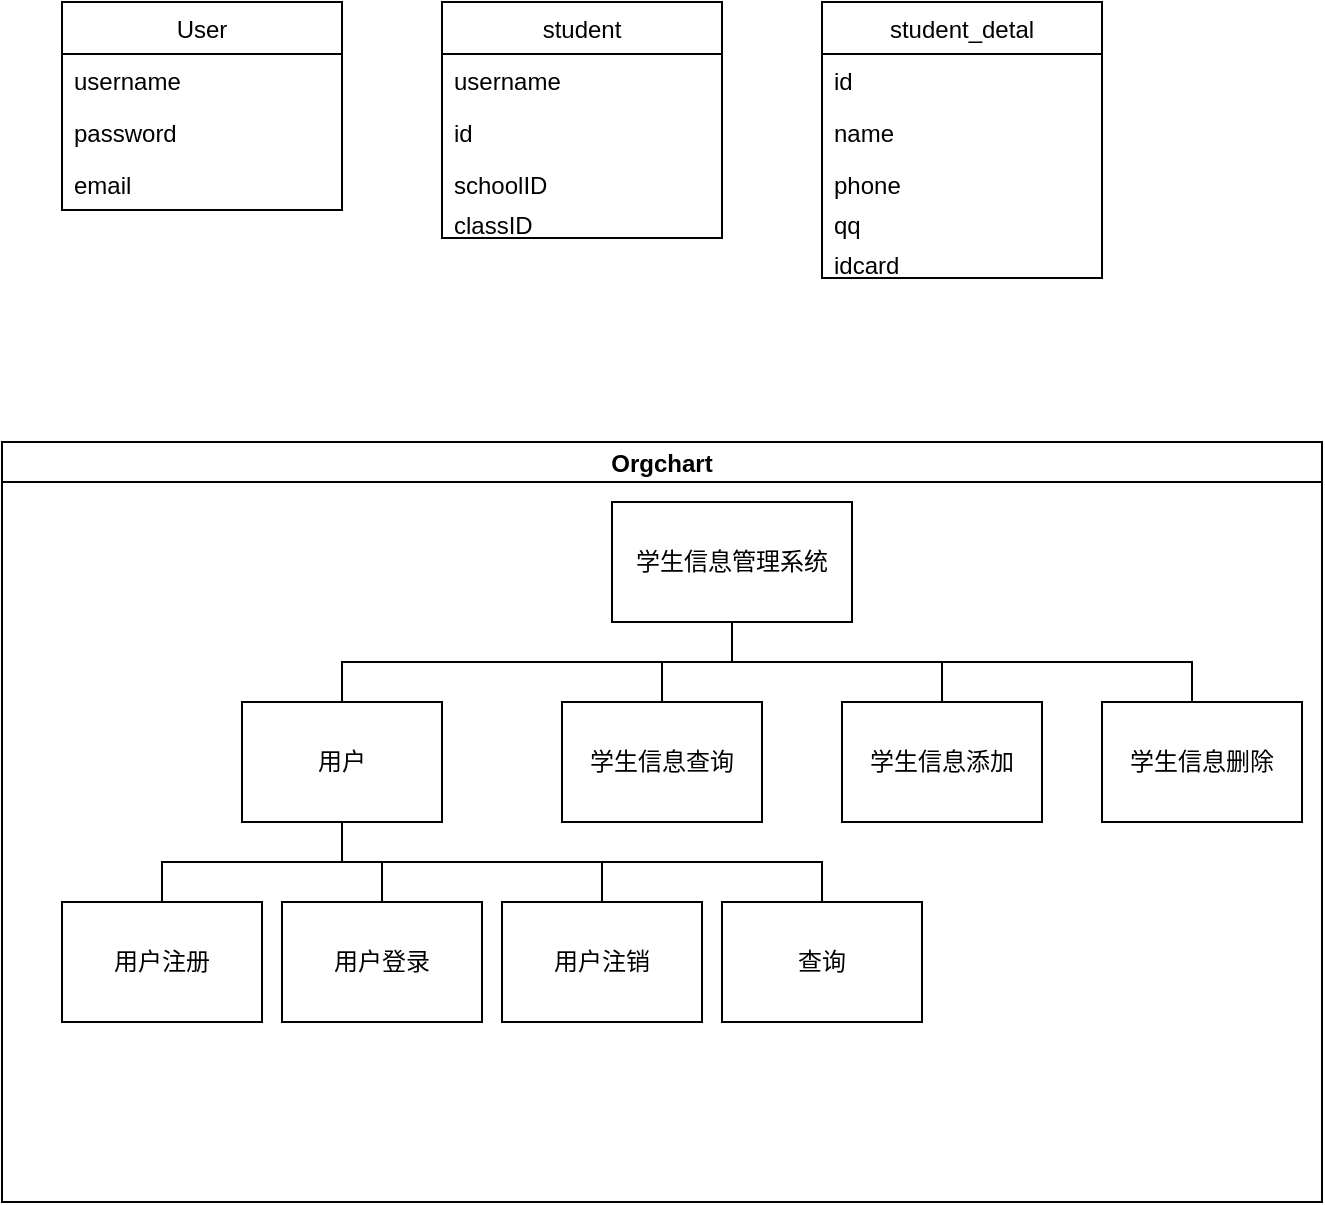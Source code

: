 <mxfile>
    <diagram id="DEsIzvHcYvWovUB4zy_y" name="第 1 页">
        <mxGraphModel dx="1316" dy="855" grid="1" gridSize="10" guides="1" tooltips="1" connect="1" arrows="1" fold="1" page="1" pageScale="1" pageWidth="827" pageHeight="1169" math="0" shadow="0">
            <root>
                <mxCell id="0"/>
                <mxCell id="1" parent="0"/>
                <mxCell id="2" value="User" style="swimlane;fontStyle=0;childLayout=stackLayout;horizontal=1;startSize=26;horizontalStack=0;resizeParent=1;resizeParentMax=0;resizeLast=0;collapsible=1;marginBottom=0;" vertex="1" parent="1">
                    <mxGeometry x="40" y="40" width="140" height="104" as="geometry"/>
                </mxCell>
                <mxCell id="3" value="username" style="text;strokeColor=none;fillColor=none;align=left;verticalAlign=top;spacingLeft=4;spacingRight=4;overflow=hidden;rotatable=0;points=[[0,0.5],[1,0.5]];portConstraint=eastwest;" vertex="1" parent="2">
                    <mxGeometry y="26" width="140" height="26" as="geometry"/>
                </mxCell>
                <mxCell id="4" value="password" style="text;strokeColor=none;fillColor=none;align=left;verticalAlign=top;spacingLeft=4;spacingRight=4;overflow=hidden;rotatable=0;points=[[0,0.5],[1,0.5]];portConstraint=eastwest;" vertex="1" parent="2">
                    <mxGeometry y="52" width="140" height="26" as="geometry"/>
                </mxCell>
                <mxCell id="5" value="email" style="text;strokeColor=none;fillColor=none;align=left;verticalAlign=top;spacingLeft=4;spacingRight=4;overflow=hidden;rotatable=0;points=[[0,0.5],[1,0.5]];portConstraint=eastwest;" vertex="1" parent="2">
                    <mxGeometry y="78" width="140" height="26" as="geometry"/>
                </mxCell>
                <mxCell id="10" value="student" style="swimlane;fontStyle=0;childLayout=stackLayout;horizontal=1;startSize=26;horizontalStack=0;resizeParent=1;resizeParentMax=0;resizeLast=0;collapsible=1;marginBottom=0;" vertex="1" parent="1">
                    <mxGeometry x="230" y="40" width="140" height="118" as="geometry"/>
                </mxCell>
                <mxCell id="11" value="username" style="text;strokeColor=none;fillColor=none;align=left;verticalAlign=top;spacingLeft=4;spacingRight=4;overflow=hidden;rotatable=0;points=[[0,0.5],[1,0.5]];portConstraint=eastwest;" vertex="1" parent="10">
                    <mxGeometry y="26" width="140" height="26" as="geometry"/>
                </mxCell>
                <mxCell id="12" value="id" style="text;strokeColor=none;fillColor=none;align=left;verticalAlign=top;spacingLeft=4;spacingRight=4;overflow=hidden;rotatable=0;points=[[0,0.5],[1,0.5]];portConstraint=eastwest;" vertex="1" parent="10">
                    <mxGeometry y="52" width="140" height="26" as="geometry"/>
                </mxCell>
                <mxCell id="13" value="schoolID" style="text;strokeColor=none;fillColor=none;align=left;verticalAlign=top;spacingLeft=4;spacingRight=4;overflow=hidden;rotatable=0;points=[[0,0.5],[1,0.5]];portConstraint=eastwest;" vertex="1" parent="10">
                    <mxGeometry y="78" width="140" height="20" as="geometry"/>
                </mxCell>
                <mxCell id="14" value="classID" style="text;strokeColor=none;fillColor=none;align=left;verticalAlign=top;spacingLeft=4;spacingRight=4;overflow=hidden;rotatable=0;points=[[0,0.5],[1,0.5]];portConstraint=eastwest;" vertex="1" parent="10">
                    <mxGeometry y="98" width="140" height="20" as="geometry"/>
                </mxCell>
                <mxCell id="17" value="student_detal" style="swimlane;fontStyle=0;childLayout=stackLayout;horizontal=1;startSize=26;horizontalStack=0;resizeParent=1;resizeParentMax=0;resizeLast=0;collapsible=1;marginBottom=0;" vertex="1" parent="1">
                    <mxGeometry x="420" y="40" width="140" height="138" as="geometry"/>
                </mxCell>
                <mxCell id="18" value="id" style="text;strokeColor=none;fillColor=none;align=left;verticalAlign=top;spacingLeft=4;spacingRight=4;overflow=hidden;rotatable=0;points=[[0,0.5],[1,0.5]];portConstraint=eastwest;" vertex="1" parent="17">
                    <mxGeometry y="26" width="140" height="26" as="geometry"/>
                </mxCell>
                <mxCell id="19" value="name" style="text;strokeColor=none;fillColor=none;align=left;verticalAlign=top;spacingLeft=4;spacingRight=4;overflow=hidden;rotatable=0;points=[[0,0.5],[1,0.5]];portConstraint=eastwest;" vertex="1" parent="17">
                    <mxGeometry y="52" width="140" height="26" as="geometry"/>
                </mxCell>
                <mxCell id="20" value="phone" style="text;strokeColor=none;fillColor=none;align=left;verticalAlign=top;spacingLeft=4;spacingRight=4;overflow=hidden;rotatable=0;points=[[0,0.5],[1,0.5]];portConstraint=eastwest;" vertex="1" parent="17">
                    <mxGeometry y="78" width="140" height="20" as="geometry"/>
                </mxCell>
                <mxCell id="21" value="qq" style="text;strokeColor=none;fillColor=none;align=left;verticalAlign=top;spacingLeft=4;spacingRight=4;overflow=hidden;rotatable=0;points=[[0,0.5],[1,0.5]];portConstraint=eastwest;" vertex="1" parent="17">
                    <mxGeometry y="98" width="140" height="20" as="geometry"/>
                </mxCell>
                <mxCell id="23" value="idcard" style="text;strokeColor=none;fillColor=none;align=left;verticalAlign=top;spacingLeft=4;spacingRight=4;overflow=hidden;rotatable=0;points=[[0,0.5],[1,0.5]];portConstraint=eastwest;" vertex="1" parent="17">
                    <mxGeometry y="118" width="140" height="20" as="geometry"/>
                </mxCell>
                <mxCell id="24" value="Orgchart" style="swimlane;startSize=20;horizontal=1;containerType=tree;newEdgeStyle={&quot;edgeStyle&quot;:&quot;elbowEdgeStyle&quot;,&quot;startArrow&quot;:&quot;none&quot;,&quot;endArrow&quot;:&quot;none&quot;};" vertex="1" parent="1">
                    <mxGeometry x="10" y="260" width="660" height="380" as="geometry"/>
                </mxCell>
                <mxCell id="25" value="" style="edgeStyle=elbowEdgeStyle;elbow=vertical;startArrow=none;endArrow=none;rounded=0;" edge="1" parent="24" source="27" target="28">
                    <mxGeometry relative="1" as="geometry"/>
                </mxCell>
                <mxCell id="26" value="" style="edgeStyle=elbowEdgeStyle;elbow=vertical;startArrow=none;endArrow=none;rounded=0;" edge="1" parent="24" source="27" target="29">
                    <mxGeometry relative="1" as="geometry"/>
                </mxCell>
                <UserObject label="学生信息管理系统" treeRoot="1" id="27">
                    <mxCell style="whiteSpace=wrap;html=1;align=center;treeFolding=1;treeMoving=1;newEdgeStyle={&quot;edgeStyle&quot;:&quot;elbowEdgeStyle&quot;,&quot;startArrow&quot;:&quot;none&quot;,&quot;endArrow&quot;:&quot;none&quot;};" vertex="1" parent="24">
                        <mxGeometry x="305" y="30" width="120" height="60" as="geometry"/>
                    </mxCell>
                </UserObject>
                <mxCell id="28" value="用户" style="whiteSpace=wrap;html=1;align=center;verticalAlign=middle;treeFolding=1;treeMoving=1;newEdgeStyle={&quot;edgeStyle&quot;:&quot;elbowEdgeStyle&quot;,&quot;startArrow&quot;:&quot;none&quot;,&quot;endArrow&quot;:&quot;none&quot;};" vertex="1" parent="24">
                    <mxGeometry x="120" y="130" width="100" height="60" as="geometry"/>
                </mxCell>
                <mxCell id="29" value="学生信息查询" style="whiteSpace=wrap;html=1;align=center;verticalAlign=middle;treeFolding=1;treeMoving=1;newEdgeStyle={&quot;edgeStyle&quot;:&quot;elbowEdgeStyle&quot;,&quot;startArrow&quot;:&quot;none&quot;,&quot;endArrow&quot;:&quot;none&quot;};" vertex="1" parent="24">
                    <mxGeometry x="280" y="130" width="100" height="60" as="geometry"/>
                </mxCell>
                <mxCell id="30" value="" style="edgeStyle=elbowEdgeStyle;elbow=vertical;startArrow=none;endArrow=none;rounded=0;" edge="1" target="31" source="27" parent="24">
                    <mxGeometry relative="1" as="geometry">
                        <mxPoint x="345" y="380" as="sourcePoint"/>
                    </mxGeometry>
                </mxCell>
                <mxCell id="31" value="学生信息添加" style="whiteSpace=wrap;html=1;align=center;verticalAlign=middle;treeFolding=1;treeMoving=1;newEdgeStyle={&quot;edgeStyle&quot;:&quot;elbowEdgeStyle&quot;,&quot;startArrow&quot;:&quot;none&quot;,&quot;endArrow&quot;:&quot;none&quot;};" vertex="1" parent="24">
                    <mxGeometry x="420" y="130" width="100" height="60" as="geometry"/>
                </mxCell>
                <mxCell id="32" value="" style="edgeStyle=elbowEdgeStyle;elbow=vertical;startArrow=none;endArrow=none;rounded=0;" edge="1" source="27" parent="24">
                    <mxGeometry relative="1" as="geometry">
                        <mxPoint x="405" y="380" as="sourcePoint"/>
                        <mxPoint x="595" y="130" as="targetPoint"/>
                    </mxGeometry>
                </mxCell>
                <mxCell id="33" value="学生信息删除" style="whiteSpace=wrap;html=1;align=center;verticalAlign=middle;treeFolding=1;treeMoving=1;newEdgeStyle={&quot;edgeStyle&quot;:&quot;elbowEdgeStyle&quot;,&quot;startArrow&quot;:&quot;none&quot;,&quot;endArrow&quot;:&quot;none&quot;};" vertex="1" parent="24">
                    <mxGeometry x="550" y="130" width="100" height="60" as="geometry"/>
                </mxCell>
                <mxCell id="34" value="" style="edgeStyle=elbowEdgeStyle;elbow=vertical;startArrow=none;endArrow=none;rounded=0;" edge="1" target="35" source="28" parent="24">
                    <mxGeometry relative="1" as="geometry">
                        <mxPoint x="405" y="380" as="sourcePoint"/>
                    </mxGeometry>
                </mxCell>
                <mxCell id="35" value="用户登录" style="whiteSpace=wrap;html=1;align=center;verticalAlign=middle;treeFolding=1;treeMoving=1;newEdgeStyle={&quot;edgeStyle&quot;:&quot;elbowEdgeStyle&quot;,&quot;startArrow&quot;:&quot;none&quot;,&quot;endArrow&quot;:&quot;none&quot;};" vertex="1" parent="24">
                    <mxGeometry x="140" y="230" width="100" height="60" as="geometry"/>
                </mxCell>
                <mxCell id="36" value="" style="edgeStyle=elbowEdgeStyle;elbow=vertical;startArrow=none;endArrow=none;rounded=0;" edge="1" target="37" source="28" parent="24">
                    <mxGeometry relative="1" as="geometry">
                        <mxPoint x="275" y="480" as="sourcePoint"/>
                    </mxGeometry>
                </mxCell>
                <mxCell id="37" value="用户注销" style="whiteSpace=wrap;html=1;align=center;verticalAlign=middle;treeFolding=1;treeMoving=1;newEdgeStyle={&quot;edgeStyle&quot;:&quot;elbowEdgeStyle&quot;,&quot;startArrow&quot;:&quot;none&quot;,&quot;endArrow&quot;:&quot;none&quot;};" vertex="1" parent="24">
                    <mxGeometry x="250" y="230" width="100" height="60" as="geometry"/>
                </mxCell>
                <mxCell id="38" value="" style="edgeStyle=elbowEdgeStyle;elbow=vertical;startArrow=none;endArrow=none;rounded=0;" edge="1" target="39" source="28" parent="24">
                    <mxGeometry relative="1" as="geometry">
                        <mxPoint x="145" y="490" as="sourcePoint"/>
                    </mxGeometry>
                </mxCell>
                <mxCell id="39" value="用户注册" style="whiteSpace=wrap;html=1;align=center;verticalAlign=middle;treeFolding=1;treeMoving=1;newEdgeStyle={&quot;edgeStyle&quot;:&quot;elbowEdgeStyle&quot;,&quot;startArrow&quot;:&quot;none&quot;,&quot;endArrow&quot;:&quot;none&quot;};" vertex="1" parent="24">
                    <mxGeometry x="30" y="230" width="100" height="60" as="geometry"/>
                </mxCell>
                <mxCell id="40" value="" style="edgeStyle=elbowEdgeStyle;elbow=vertical;startArrow=none;endArrow=none;rounded=0;" edge="1" target="41" source="28" parent="24">
                    <mxGeometry relative="1" as="geometry">
                        <mxPoint x="295" y="450" as="sourcePoint"/>
                    </mxGeometry>
                </mxCell>
                <mxCell id="41" value="查询" style="whiteSpace=wrap;html=1;align=center;verticalAlign=middle;treeFolding=1;treeMoving=1;newEdgeStyle={&quot;edgeStyle&quot;:&quot;elbowEdgeStyle&quot;,&quot;startArrow&quot;:&quot;none&quot;,&quot;endArrow&quot;:&quot;none&quot;};" vertex="1" parent="24">
                    <mxGeometry x="360" y="230" width="100" height="60" as="geometry"/>
                </mxCell>
            </root>
        </mxGraphModel>
    </diagram>
</mxfile>